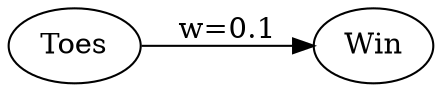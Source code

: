 // Toes Model
digraph {
	graph [dpi=200 rankdir=LR]
	A [label=Toes]
	B [label=Win]
	A -> B [label="w=0.1"]
}
